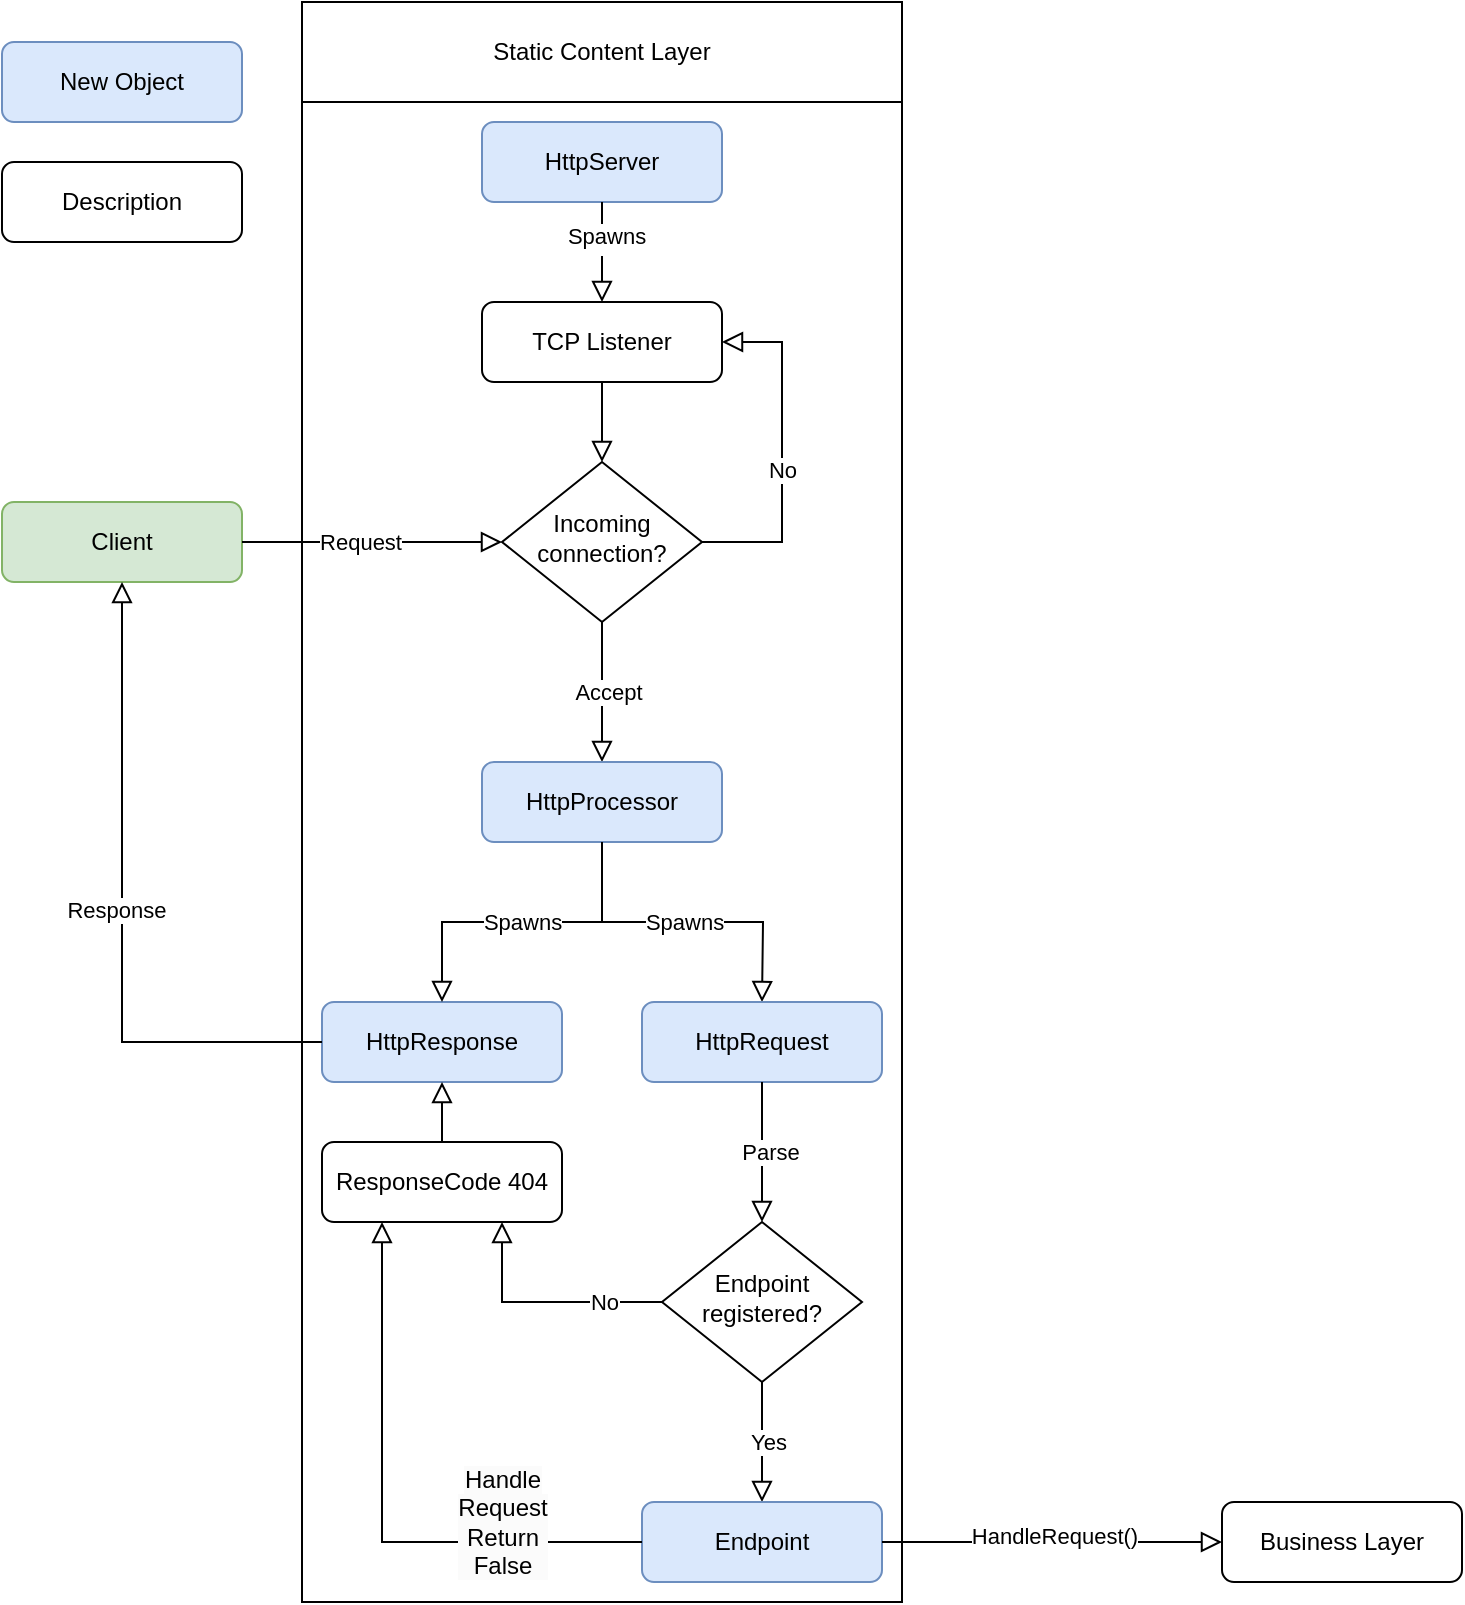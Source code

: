 <mxfile version="24.2.3" type="device">
  <diagram id="C5RBs43oDa-KdzZeNtuy" name="Page-1">
    <mxGraphModel dx="2327" dy="940" grid="1" gridSize="10" guides="1" tooltips="1" connect="1" arrows="1" fold="1" page="1" pageScale="1" pageWidth="827" pageHeight="1169" math="0" shadow="0">
      <root>
        <mxCell id="WIyWlLk6GJQsqaUBKTNV-0" />
        <mxCell id="WIyWlLk6GJQsqaUBKTNV-1" parent="WIyWlLk6GJQsqaUBKTNV-0" />
        <mxCell id="jwDOxfbzSqkrYgtFmw-Y-55" value="" style="rounded=0;whiteSpace=wrap;html=1;" parent="WIyWlLk6GJQsqaUBKTNV-1" vertex="1">
          <mxGeometry x="-150" y="20" width="300" height="800" as="geometry" />
        </mxCell>
        <mxCell id="WIyWlLk6GJQsqaUBKTNV-3" value="HttpServer" style="rounded=1;whiteSpace=wrap;html=1;fontSize=12;glass=0;strokeWidth=1;shadow=0;fillColor=#dae8fc;strokeColor=#6c8ebf;" parent="WIyWlLk6GJQsqaUBKTNV-1" vertex="1">
          <mxGeometry x="-60" y="80" width="120" height="40" as="geometry" />
        </mxCell>
        <mxCell id="WIyWlLk6GJQsqaUBKTNV-10" value="Incoming connection?" style="rhombus;whiteSpace=wrap;html=1;shadow=0;fontFamily=Helvetica;fontSize=12;align=center;strokeWidth=1;spacing=6;spacingTop=-4;" parent="WIyWlLk6GJQsqaUBKTNV-1" vertex="1">
          <mxGeometry x="-50" y="250" width="100" height="80" as="geometry" />
        </mxCell>
        <mxCell id="WIyWlLk6GJQsqaUBKTNV-11" value="TCP Listener" style="rounded=1;whiteSpace=wrap;html=1;fontSize=12;glass=0;strokeWidth=1;shadow=0;" parent="WIyWlLk6GJQsqaUBKTNV-1" vertex="1">
          <mxGeometry x="-60" y="170" width="120" height="40" as="geometry" />
        </mxCell>
        <mxCell id="jwDOxfbzSqkrYgtFmw-Y-2" value="" style="rounded=0;html=1;jettySize=auto;orthogonalLoop=1;fontSize=11;endArrow=block;endFill=0;endSize=8;strokeWidth=1;shadow=0;labelBackgroundColor=none;edgeStyle=orthogonalEdgeStyle;exitX=0.5;exitY=1;exitDx=0;exitDy=0;entryX=0.5;entryY=0;entryDx=0;entryDy=0;" parent="WIyWlLk6GJQsqaUBKTNV-1" source="WIyWlLk6GJQsqaUBKTNV-11" target="WIyWlLk6GJQsqaUBKTNV-10" edge="1">
          <mxGeometry relative="1" as="geometry">
            <mxPoint x="230" y="130" as="sourcePoint" />
            <mxPoint x="230" y="180" as="targetPoint" />
          </mxGeometry>
        </mxCell>
        <mxCell id="jwDOxfbzSqkrYgtFmw-Y-3" value="" style="rounded=0;html=1;jettySize=auto;orthogonalLoop=1;fontSize=11;endArrow=block;endFill=0;endSize=8;strokeWidth=1;shadow=0;labelBackgroundColor=none;edgeStyle=orthogonalEdgeStyle;exitX=0.5;exitY=1;exitDx=0;exitDy=0;entryX=0.5;entryY=0;entryDx=0;entryDy=0;" parent="WIyWlLk6GJQsqaUBKTNV-1" source="WIyWlLk6GJQsqaUBKTNV-3" target="WIyWlLk6GJQsqaUBKTNV-11" edge="1">
          <mxGeometry relative="1" as="geometry">
            <mxPoint x="230" y="220" as="sourcePoint" />
            <mxPoint x="230" y="260" as="targetPoint" />
          </mxGeometry>
        </mxCell>
        <mxCell id="jwDOxfbzSqkrYgtFmw-Y-4" value="Text" style="edgeLabel;html=1;align=center;verticalAlign=middle;resizable=0;points=[];" parent="jwDOxfbzSqkrYgtFmw-Y-3" vertex="1" connectable="0">
          <mxGeometry x="-0.208" y="1" relative="1" as="geometry">
            <mxPoint as="offset" />
          </mxGeometry>
        </mxCell>
        <mxCell id="jwDOxfbzSqkrYgtFmw-Y-5" value="Spawns" style="edgeLabel;html=1;align=center;verticalAlign=middle;resizable=0;points=[];" parent="jwDOxfbzSqkrYgtFmw-Y-3" vertex="1" connectable="0">
          <mxGeometry x="-0.328" y="2" relative="1" as="geometry">
            <mxPoint as="offset" />
          </mxGeometry>
        </mxCell>
        <mxCell id="jwDOxfbzSqkrYgtFmw-Y-6" value="" style="rounded=0;html=1;jettySize=auto;orthogonalLoop=1;fontSize=11;endArrow=block;endFill=0;endSize=8;strokeWidth=1;shadow=0;labelBackgroundColor=none;edgeStyle=orthogonalEdgeStyle;exitX=1;exitY=0.5;exitDx=0;exitDy=0;entryX=1;entryY=0.5;entryDx=0;entryDy=0;" parent="WIyWlLk6GJQsqaUBKTNV-1" source="WIyWlLk6GJQsqaUBKTNV-10" target="WIyWlLk6GJQsqaUBKTNV-11" edge="1">
          <mxGeometry relative="1" as="geometry">
            <mxPoint x="230" y="220" as="sourcePoint" />
            <mxPoint x="230" y="260" as="targetPoint" />
            <Array as="points">
              <mxPoint x="90" y="290" />
              <mxPoint x="90" y="190" />
            </Array>
          </mxGeometry>
        </mxCell>
        <mxCell id="jwDOxfbzSqkrYgtFmw-Y-7" value="No" style="edgeLabel;html=1;align=center;verticalAlign=middle;resizable=0;points=[];" parent="jwDOxfbzSqkrYgtFmw-Y-6" vertex="1" connectable="0">
          <mxGeometry x="-0.105" relative="1" as="geometry">
            <mxPoint as="offset" />
          </mxGeometry>
        </mxCell>
        <mxCell id="jwDOxfbzSqkrYgtFmw-Y-10" value="Description" style="rounded=1;whiteSpace=wrap;html=1;fontSize=12;glass=0;strokeWidth=1;shadow=0;" parent="WIyWlLk6GJQsqaUBKTNV-1" vertex="1">
          <mxGeometry x="-300" y="100" width="120" height="40" as="geometry" />
        </mxCell>
        <mxCell id="jwDOxfbzSqkrYgtFmw-Y-13" value="" style="rounded=0;html=1;jettySize=auto;orthogonalLoop=1;fontSize=11;endArrow=block;endFill=0;endSize=8;strokeWidth=1;shadow=0;labelBackgroundColor=none;edgeStyle=orthogonalEdgeStyle;exitX=0.5;exitY=1;exitDx=0;exitDy=0;entryX=0.5;entryY=0;entryDx=0;entryDy=0;" parent="WIyWlLk6GJQsqaUBKTNV-1" source="WIyWlLk6GJQsqaUBKTNV-10" target="jwDOxfbzSqkrYgtFmw-Y-15" edge="1">
          <mxGeometry relative="1" as="geometry">
            <mxPoint x="230" y="220" as="sourcePoint" />
            <mxPoint x="220" y="400" as="targetPoint" />
          </mxGeometry>
        </mxCell>
        <mxCell id="jwDOxfbzSqkrYgtFmw-Y-14" value="Accept" style="edgeLabel;html=1;align=center;verticalAlign=middle;resizable=0;points=[];" parent="jwDOxfbzSqkrYgtFmw-Y-13" vertex="1" connectable="0">
          <mxGeometry x="0.007" y="3" relative="1" as="geometry">
            <mxPoint as="offset" />
          </mxGeometry>
        </mxCell>
        <mxCell id="jwDOxfbzSqkrYgtFmw-Y-15" value="HttpProcessor" style="rounded=1;whiteSpace=wrap;html=1;fontSize=12;glass=0;strokeWidth=1;shadow=0;fillColor=#dae8fc;strokeColor=#6c8ebf;" parent="WIyWlLk6GJQsqaUBKTNV-1" vertex="1">
          <mxGeometry x="-60" y="400" width="120" height="40" as="geometry" />
        </mxCell>
        <mxCell id="jwDOxfbzSqkrYgtFmw-Y-16" value="New Object" style="rounded=1;whiteSpace=wrap;html=1;fontSize=12;glass=0;strokeWidth=1;shadow=0;fillColor=#dae8fc;strokeColor=#6c8ebf;" parent="WIyWlLk6GJQsqaUBKTNV-1" vertex="1">
          <mxGeometry x="-300" y="40" width="120" height="40" as="geometry" />
        </mxCell>
        <mxCell id="jwDOxfbzSqkrYgtFmw-Y-17" value="" style="rounded=0;html=1;jettySize=auto;orthogonalLoop=1;fontSize=11;endArrow=block;endFill=0;endSize=8;strokeWidth=1;shadow=0;labelBackgroundColor=none;edgeStyle=orthogonalEdgeStyle;exitX=0.5;exitY=1;exitDx=0;exitDy=0;" parent="WIyWlLk6GJQsqaUBKTNV-1" source="jwDOxfbzSqkrYgtFmw-Y-15" edge="1">
          <mxGeometry relative="1" as="geometry">
            <mxPoint x="230" y="340" as="sourcePoint" />
            <mxPoint x="80" y="520" as="targetPoint" />
          </mxGeometry>
        </mxCell>
        <mxCell id="jwDOxfbzSqkrYgtFmw-Y-18" value="Spawns" style="edgeLabel;html=1;align=center;verticalAlign=middle;resizable=0;points=[];" parent="jwDOxfbzSqkrYgtFmw-Y-17" vertex="1" connectable="0">
          <mxGeometry x="0.007" y="3" relative="1" as="geometry">
            <mxPoint y="3" as="offset" />
          </mxGeometry>
        </mxCell>
        <mxCell id="jwDOxfbzSqkrYgtFmw-Y-22" value="HttpRequest" style="rounded=1;whiteSpace=wrap;html=1;fontSize=12;glass=0;strokeWidth=1;shadow=0;fillColor=#dae8fc;strokeColor=#6c8ebf;" parent="WIyWlLk6GJQsqaUBKTNV-1" vertex="1">
          <mxGeometry x="20" y="520" width="120" height="40" as="geometry" />
        </mxCell>
        <mxCell id="jwDOxfbzSqkrYgtFmw-Y-24" value="HttpResponse" style="rounded=1;whiteSpace=wrap;html=1;fontSize=12;glass=0;strokeWidth=1;shadow=0;fillColor=#dae8fc;strokeColor=#6c8ebf;" parent="WIyWlLk6GJQsqaUBKTNV-1" vertex="1">
          <mxGeometry x="-140" y="520" width="120" height="40" as="geometry" />
        </mxCell>
        <mxCell id="jwDOxfbzSqkrYgtFmw-Y-27" value="" style="rounded=0;html=1;jettySize=auto;orthogonalLoop=1;fontSize=11;endArrow=block;endFill=0;endSize=8;strokeWidth=1;shadow=0;labelBackgroundColor=none;edgeStyle=orthogonalEdgeStyle;exitX=0.5;exitY=1;exitDx=0;exitDy=0;entryX=0.5;entryY=0;entryDx=0;entryDy=0;" parent="WIyWlLk6GJQsqaUBKTNV-1" source="jwDOxfbzSqkrYgtFmw-Y-22" edge="1">
          <mxGeometry relative="1" as="geometry">
            <mxPoint x="230" y="340" as="sourcePoint" />
            <mxPoint x="80.0" y="630" as="targetPoint" />
          </mxGeometry>
        </mxCell>
        <mxCell id="jwDOxfbzSqkrYgtFmw-Y-28" value="Parse" style="edgeLabel;html=1;align=center;verticalAlign=middle;resizable=0;points=[];" parent="jwDOxfbzSqkrYgtFmw-Y-27" vertex="1" connectable="0">
          <mxGeometry x="0.007" y="3" relative="1" as="geometry">
            <mxPoint as="offset" />
          </mxGeometry>
        </mxCell>
        <mxCell id="jwDOxfbzSqkrYgtFmw-Y-29" value="Endpoint registered?" style="rhombus;whiteSpace=wrap;html=1;shadow=0;fontFamily=Helvetica;fontSize=12;align=center;strokeWidth=1;spacing=6;spacingTop=-4;" parent="WIyWlLk6GJQsqaUBKTNV-1" vertex="1">
          <mxGeometry x="30" y="630" width="100" height="80" as="geometry" />
        </mxCell>
        <mxCell id="jwDOxfbzSqkrYgtFmw-Y-30" value="Client" style="rounded=1;whiteSpace=wrap;html=1;fontSize=12;glass=0;strokeWidth=1;shadow=0;fillColor=#d5e8d4;strokeColor=#82b366;" parent="WIyWlLk6GJQsqaUBKTNV-1" vertex="1">
          <mxGeometry x="-300" y="270" width="120" height="40" as="geometry" />
        </mxCell>
        <mxCell id="jwDOxfbzSqkrYgtFmw-Y-33" value="" style="rounded=0;html=1;jettySize=auto;orthogonalLoop=1;fontSize=11;endArrow=block;endFill=0;endSize=8;strokeWidth=1;shadow=0;labelBackgroundColor=none;edgeStyle=orthogonalEdgeStyle;exitX=0;exitY=0.5;exitDx=0;exitDy=0;entryX=0.75;entryY=1;entryDx=0;entryDy=0;" parent="WIyWlLk6GJQsqaUBKTNV-1" source="jwDOxfbzSqkrYgtFmw-Y-29" target="jwDOxfbzSqkrYgtFmw-Y-51" edge="1">
          <mxGeometry relative="1" as="geometry">
            <mxPoint x="90" y="570" as="sourcePoint" />
            <mxPoint x="-80" y="630" as="targetPoint" />
            <Array as="points">
              <mxPoint x="-50" y="670" />
            </Array>
          </mxGeometry>
        </mxCell>
        <mxCell id="jwDOxfbzSqkrYgtFmw-Y-34" value="No" style="edgeLabel;html=1;align=center;verticalAlign=middle;resizable=0;points=[];" parent="jwDOxfbzSqkrYgtFmw-Y-33" vertex="1" connectable="0">
          <mxGeometry x="0.007" y="3" relative="1" as="geometry">
            <mxPoint x="31" y="-3" as="offset" />
          </mxGeometry>
        </mxCell>
        <mxCell id="jwDOxfbzSqkrYgtFmw-Y-36" value="" style="rounded=0;html=1;jettySize=auto;orthogonalLoop=1;fontSize=11;endArrow=block;endFill=0;endSize=8;strokeWidth=1;shadow=0;labelBackgroundColor=none;edgeStyle=orthogonalEdgeStyle;exitX=0.5;exitY=1;exitDx=0;exitDy=0;entryX=0.5;entryY=0;entryDx=0;entryDy=0;" parent="WIyWlLk6GJQsqaUBKTNV-1" source="jwDOxfbzSqkrYgtFmw-Y-29" target="jwDOxfbzSqkrYgtFmw-Y-38" edge="1">
          <mxGeometry relative="1" as="geometry">
            <mxPoint x="140" y="680" as="sourcePoint" />
            <mxPoint x="190" y="620" as="targetPoint" />
          </mxGeometry>
        </mxCell>
        <mxCell id="jwDOxfbzSqkrYgtFmw-Y-37" value="Yes" style="edgeLabel;html=1;align=center;verticalAlign=middle;resizable=0;points=[];" parent="jwDOxfbzSqkrYgtFmw-Y-36" vertex="1" connectable="0">
          <mxGeometry x="0.007" y="3" relative="1" as="geometry">
            <mxPoint as="offset" />
          </mxGeometry>
        </mxCell>
        <mxCell id="jwDOxfbzSqkrYgtFmw-Y-38" value="Endpoint" style="rounded=1;whiteSpace=wrap;html=1;fontSize=12;glass=0;strokeWidth=1;shadow=0;fillColor=#dae8fc;strokeColor=#6c8ebf;" parent="WIyWlLk6GJQsqaUBKTNV-1" vertex="1">
          <mxGeometry x="20" y="770" width="120" height="40" as="geometry" />
        </mxCell>
        <mxCell id="jwDOxfbzSqkrYgtFmw-Y-44" value="" style="rounded=0;html=1;jettySize=auto;orthogonalLoop=1;fontSize=11;endArrow=block;endFill=0;endSize=8;strokeWidth=1;shadow=0;labelBackgroundColor=none;edgeStyle=orthogonalEdgeStyle;entryX=0.25;entryY=1;entryDx=0;entryDy=0;" parent="WIyWlLk6GJQsqaUBKTNV-1" target="jwDOxfbzSqkrYgtFmw-Y-51" edge="1">
          <mxGeometry relative="1" as="geometry">
            <mxPoint x="20" y="790" as="sourcePoint" />
            <mxPoint x="-80" y="670" as="targetPoint" />
            <Array as="points">
              <mxPoint x="-110" y="790" />
            </Array>
          </mxGeometry>
        </mxCell>
        <mxCell id="jwDOxfbzSqkrYgtFmw-Y-50" value="&lt;span style=&quot;font-size: 12px; text-wrap: wrap; background-color: rgb(251, 251, 251);&quot;&gt;Handle&lt;/span&gt;&lt;div style=&quot;font-size: 12px; text-wrap: wrap; background-color: rgb(251, 251, 251);&quot;&gt;Request&lt;div&gt;Return False&lt;/div&gt;&lt;/div&gt;" style="edgeLabel;html=1;align=center;verticalAlign=middle;resizable=0;points=[];" parent="jwDOxfbzSqkrYgtFmw-Y-44" vertex="1" connectable="0">
          <mxGeometry x="-0.625" y="2" relative="1" as="geometry">
            <mxPoint x="-16" y="-12" as="offset" />
          </mxGeometry>
        </mxCell>
        <mxCell id="jwDOxfbzSqkrYgtFmw-Y-46" value="" style="rounded=0;html=1;jettySize=auto;orthogonalLoop=1;fontSize=11;endArrow=block;endFill=0;endSize=8;strokeWidth=1;shadow=0;labelBackgroundColor=none;edgeStyle=orthogonalEdgeStyle;exitX=0;exitY=0.5;exitDx=0;exitDy=0;entryX=0.5;entryY=1;entryDx=0;entryDy=0;" parent="WIyWlLk6GJQsqaUBKTNV-1" source="jwDOxfbzSqkrYgtFmw-Y-24" target="jwDOxfbzSqkrYgtFmw-Y-30" edge="1">
          <mxGeometry relative="1" as="geometry">
            <mxPoint x="-60" y="400" as="sourcePoint" />
            <mxPoint x="-300" y="290" as="targetPoint" />
            <Array as="points">
              <mxPoint x="-240" y="540" />
            </Array>
          </mxGeometry>
        </mxCell>
        <mxCell id="jwDOxfbzSqkrYgtFmw-Y-47" value="Response" style="edgeLabel;html=1;align=center;verticalAlign=middle;resizable=0;points=[];" parent="jwDOxfbzSqkrYgtFmw-Y-46" vertex="1" connectable="0">
          <mxGeometry x="0.007" y="3" relative="1" as="geometry">
            <mxPoint as="offset" />
          </mxGeometry>
        </mxCell>
        <mxCell id="jwDOxfbzSqkrYgtFmw-Y-48" value="" style="rounded=0;html=1;jettySize=auto;orthogonalLoop=1;fontSize=11;endArrow=block;endFill=0;endSize=8;strokeWidth=1;shadow=0;labelBackgroundColor=none;edgeStyle=orthogonalEdgeStyle;exitX=0.5;exitY=1;exitDx=0;exitDy=0;entryX=0.5;entryY=0;entryDx=0;entryDy=0;" parent="WIyWlLk6GJQsqaUBKTNV-1" source="jwDOxfbzSqkrYgtFmw-Y-15" target="jwDOxfbzSqkrYgtFmw-Y-24" edge="1">
          <mxGeometry relative="1" as="geometry">
            <mxPoint x="10" y="450" as="sourcePoint" />
            <mxPoint x="90" y="530" as="targetPoint" />
          </mxGeometry>
        </mxCell>
        <mxCell id="jwDOxfbzSqkrYgtFmw-Y-49" value="Spawns" style="edgeLabel;html=1;align=center;verticalAlign=middle;resizable=0;points=[];" parent="jwDOxfbzSqkrYgtFmw-Y-48" vertex="1" connectable="0">
          <mxGeometry x="0.007" y="3" relative="1" as="geometry">
            <mxPoint y="-3" as="offset" />
          </mxGeometry>
        </mxCell>
        <mxCell id="jwDOxfbzSqkrYgtFmw-Y-51" value="ResponseCode 404" style="rounded=1;whiteSpace=wrap;html=1;fontSize=12;glass=0;strokeWidth=1;shadow=0;" parent="WIyWlLk6GJQsqaUBKTNV-1" vertex="1">
          <mxGeometry x="-140" y="590" width="120" height="40" as="geometry" />
        </mxCell>
        <mxCell id="jwDOxfbzSqkrYgtFmw-Y-52" value="" style="rounded=0;html=1;jettySize=auto;orthogonalLoop=1;fontSize=11;endArrow=block;endFill=0;endSize=8;strokeWidth=1;shadow=0;labelBackgroundColor=none;edgeStyle=orthogonalEdgeStyle;entryX=0.5;entryY=1;entryDx=0;entryDy=0;" parent="WIyWlLk6GJQsqaUBKTNV-1" source="jwDOxfbzSqkrYgtFmw-Y-51" target="jwDOxfbzSqkrYgtFmw-Y-24" edge="1">
          <mxGeometry relative="1" as="geometry">
            <mxPoint x="40" y="680" as="sourcePoint" />
            <mxPoint x="-70" y="640" as="targetPoint" />
            <Array as="points">
              <mxPoint x="-80" y="580" />
              <mxPoint x="-80" y="580" />
            </Array>
          </mxGeometry>
        </mxCell>
        <mxCell id="jwDOxfbzSqkrYgtFmw-Y-63" value="" style="rounded=0;html=1;jettySize=auto;orthogonalLoop=1;fontSize=11;endArrow=block;endFill=0;endSize=8;strokeWidth=1;shadow=0;labelBackgroundColor=none;edgeStyle=orthogonalEdgeStyle;exitX=1;exitY=0.5;exitDx=0;exitDy=0;" parent="WIyWlLk6GJQsqaUBKTNV-1" source="jwDOxfbzSqkrYgtFmw-Y-30" edge="1">
          <mxGeometry relative="1" as="geometry">
            <mxPoint x="10" y="220" as="sourcePoint" />
            <mxPoint x="-50" y="290" as="targetPoint" />
          </mxGeometry>
        </mxCell>
        <mxCell id="jwDOxfbzSqkrYgtFmw-Y-64" value="Request" style="edgeLabel;html=1;align=center;verticalAlign=middle;resizable=0;points=[];" parent="jwDOxfbzSqkrYgtFmw-Y-63" vertex="1" connectable="0">
          <mxGeometry x="-0.097" relative="1" as="geometry">
            <mxPoint as="offset" />
          </mxGeometry>
        </mxCell>
        <mxCell id="jwDOxfbzSqkrYgtFmw-Y-65" value="Static Content Layer" style="rounded=0;whiteSpace=wrap;html=1;" parent="WIyWlLk6GJQsqaUBKTNV-1" vertex="1">
          <mxGeometry x="-150" y="20" width="300" height="50" as="geometry" />
        </mxCell>
        <mxCell id="jwDOxfbzSqkrYgtFmw-Y-67" value="" style="rounded=0;html=1;jettySize=auto;orthogonalLoop=1;fontSize=11;endArrow=block;endFill=0;endSize=8;strokeWidth=1;shadow=0;labelBackgroundColor=none;edgeStyle=orthogonalEdgeStyle;exitX=1;exitY=0.5;exitDx=0;exitDy=0;entryX=0;entryY=0.5;entryDx=0;entryDy=0;" parent="WIyWlLk6GJQsqaUBKTNV-1" source="jwDOxfbzSqkrYgtFmw-Y-38" edge="1" target="KiBWTMsUdDDrlTYpERUT-0">
          <mxGeometry relative="1" as="geometry">
            <mxPoint x="90" y="570" as="sourcePoint" />
            <mxPoint x="300" y="792" as="targetPoint" />
            <Array as="points">
              <mxPoint x="260" y="790" />
              <mxPoint x="260" y="790" />
            </Array>
          </mxGeometry>
        </mxCell>
        <mxCell id="jwDOxfbzSqkrYgtFmw-Y-68" value="HandleRequest()" style="edgeLabel;html=1;align=center;verticalAlign=middle;resizable=0;points=[];" parent="jwDOxfbzSqkrYgtFmw-Y-67" vertex="1" connectable="0">
          <mxGeometry x="0.007" y="3" relative="1" as="geometry">
            <mxPoint as="offset" />
          </mxGeometry>
        </mxCell>
        <mxCell id="KiBWTMsUdDDrlTYpERUT-0" value="Business Layer" style="rounded=1;whiteSpace=wrap;html=1;fontSize=12;glass=0;strokeWidth=1;shadow=0;" vertex="1" parent="WIyWlLk6GJQsqaUBKTNV-1">
          <mxGeometry x="310" y="770" width="120" height="40" as="geometry" />
        </mxCell>
      </root>
    </mxGraphModel>
  </diagram>
</mxfile>
